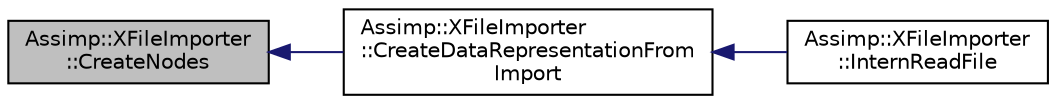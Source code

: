 digraph "Assimp::XFileImporter::CreateNodes"
{
  edge [fontname="Helvetica",fontsize="10",labelfontname="Helvetica",labelfontsize="10"];
  node [fontname="Helvetica",fontsize="10",shape=record];
  rankdir="LR";
  Node1 [label="Assimp::XFileImporter\l::CreateNodes",height=0.2,width=0.4,color="black", fillcolor="grey75", style="filled", fontcolor="black"];
  Node1 -> Node2 [dir="back",color="midnightblue",fontsize="10",style="solid"];
  Node2 [label="Assimp::XFileImporter\l::CreateDataRepresentationFrom\lImport",height=0.2,width=0.4,color="black", fillcolor="white", style="filled",URL="$class_assimp_1_1_x_file_importer.html#a8469386c3fad0cea492366faa471928f"];
  Node2 -> Node3 [dir="back",color="midnightblue",fontsize="10",style="solid"];
  Node3 [label="Assimp::XFileImporter\l::InternReadFile",height=0.2,width=0.4,color="black", fillcolor="white", style="filled",URL="$class_assimp_1_1_x_file_importer.html#a062ed9f5fdca14e89bc40a5d4990dc4d"];
}
